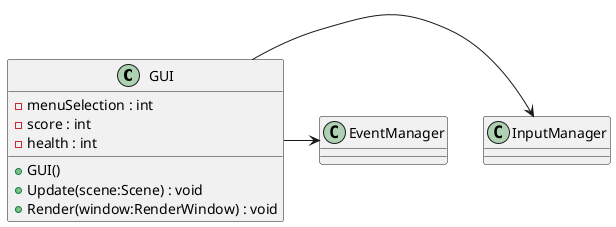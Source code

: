 @startuml
class GUI {
    - menuSelection : int
    - score : int
    - health : int
    + GUI()
    + Update(scene:Scene) : void
    + Render(window:RenderWindow) : void
}
GUI -> InputManager
GUI -> EventManager
@enduml
